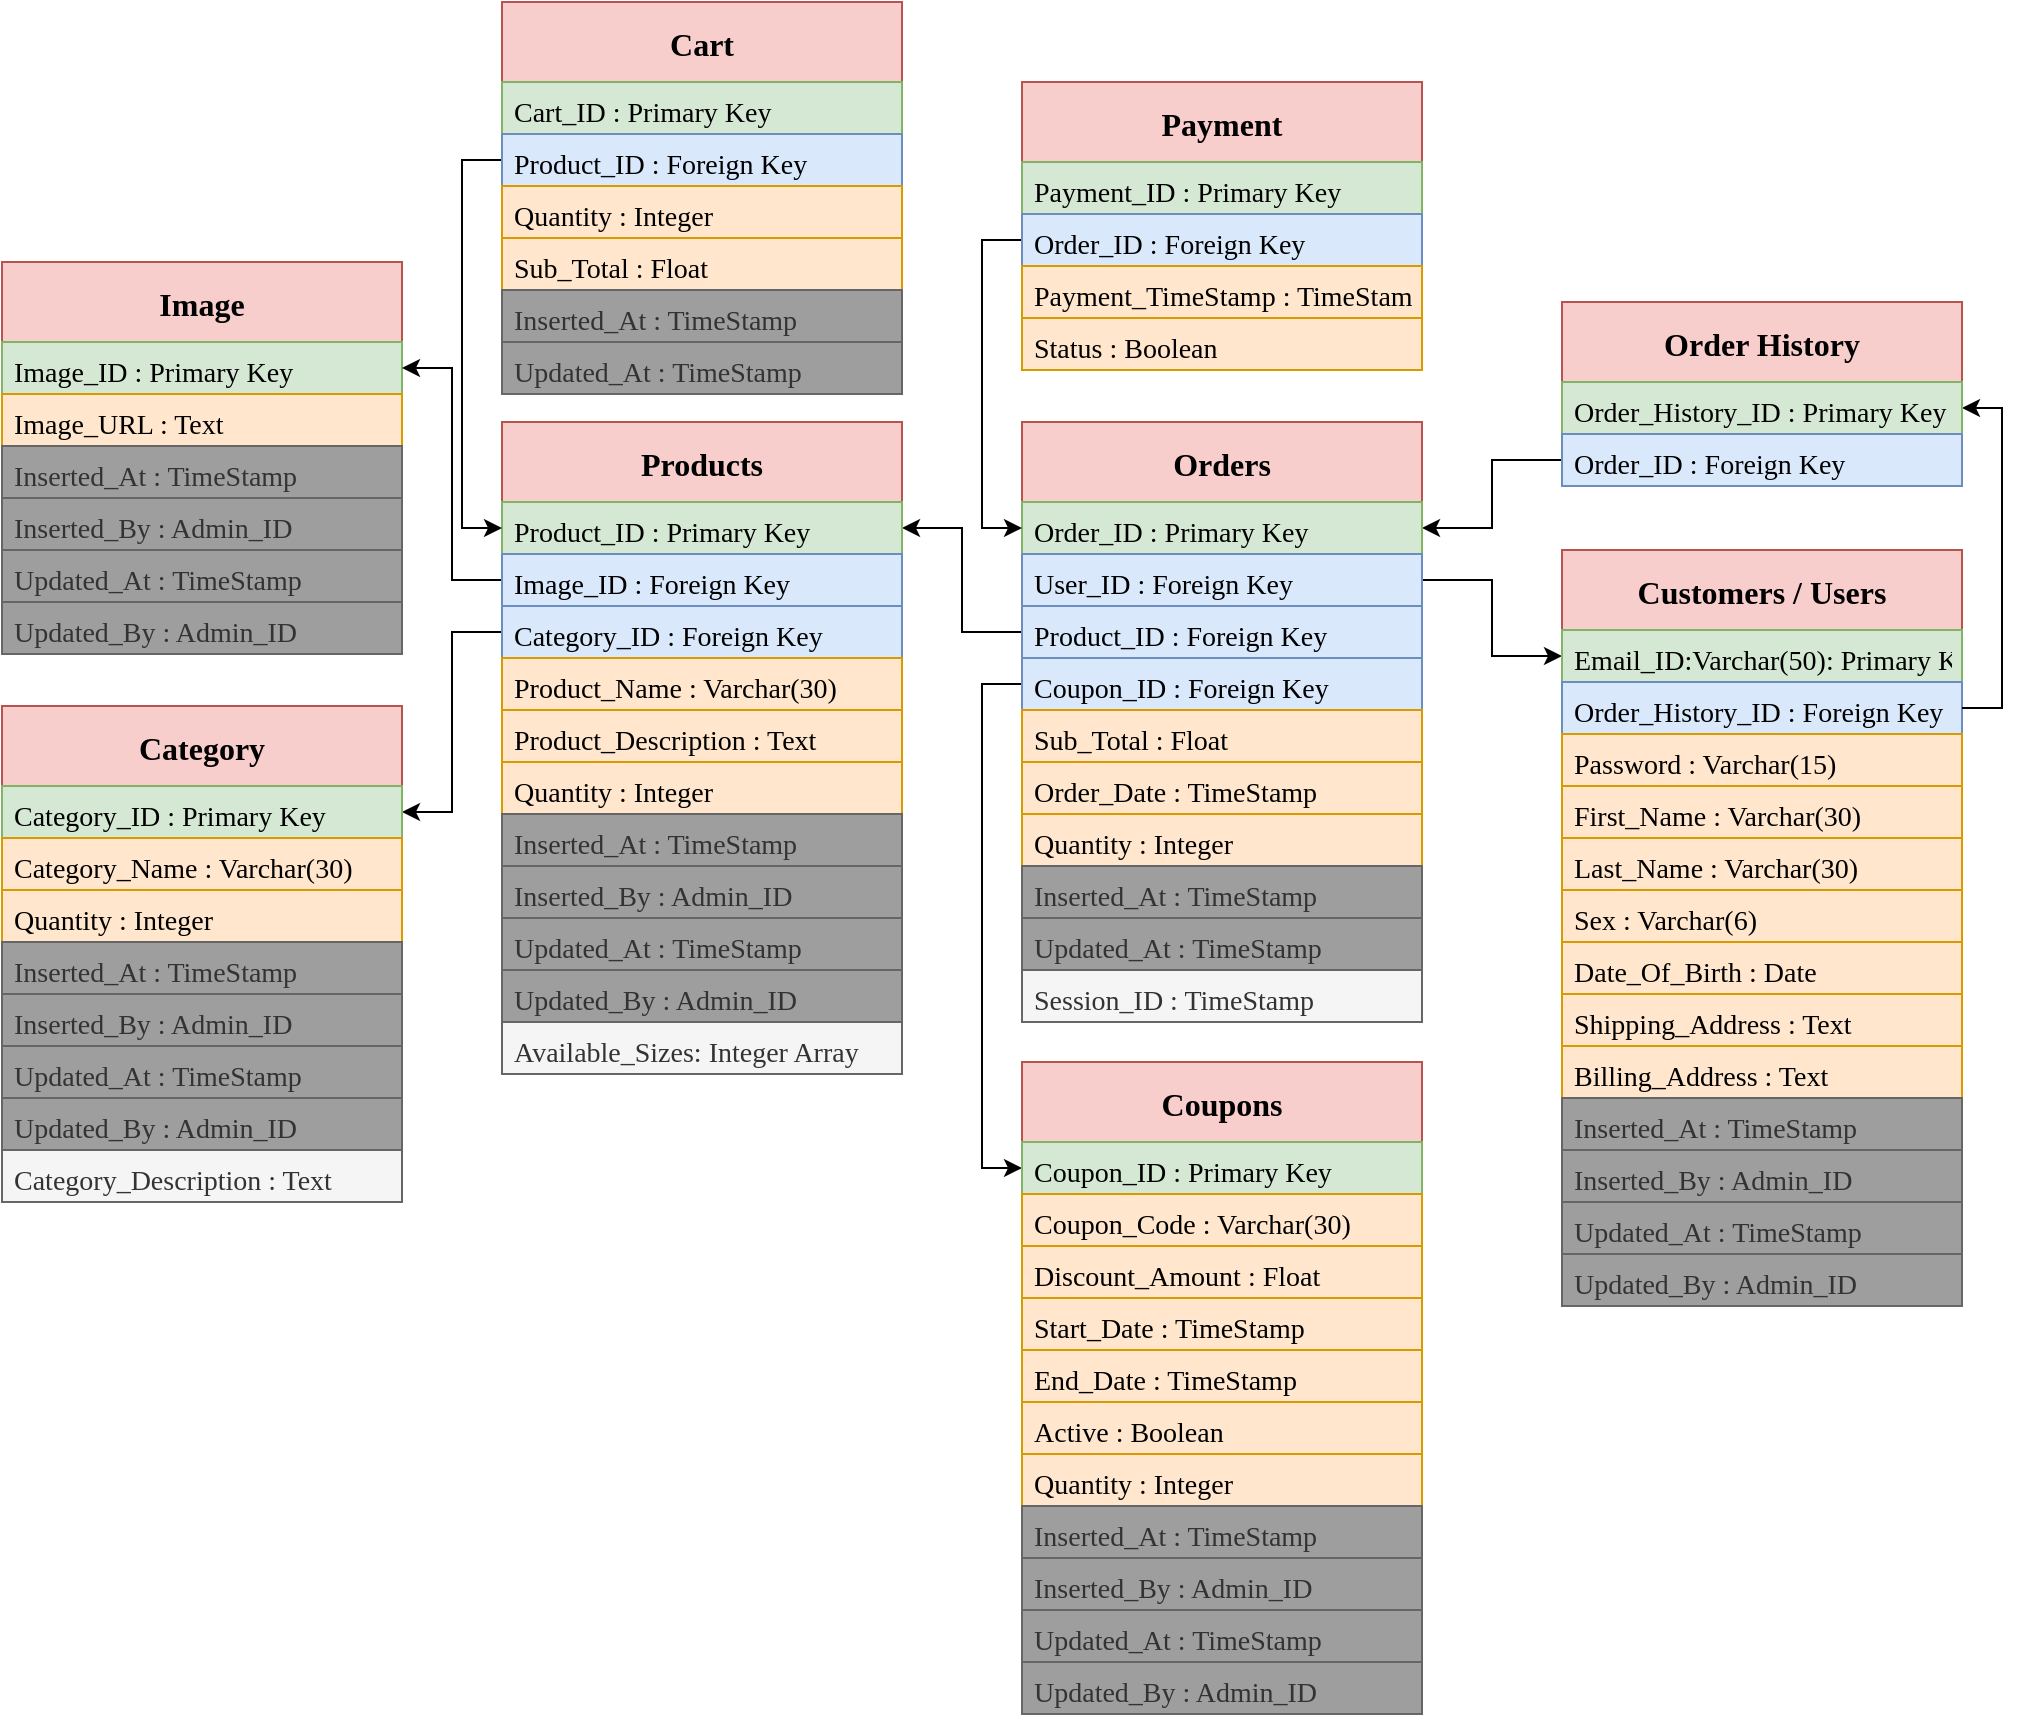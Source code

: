 <mxfile version="13.7.7" type="device"><diagram name="Page-1" id="efa7a0a1-bf9b-a30e-e6df-94a7791c09e9"><mxGraphModel dx="1882" dy="1780" grid="1" gridSize="10" guides="1" tooltips="1" connect="1" arrows="1" fold="1" page="1" pageScale="1" pageWidth="826" pageHeight="1169" background="#ffffff" math="0" shadow="0"><root><mxCell id="0"/><mxCell id="1" parent="0"/><mxCell id="EesAzUCadQqK3OozCA0L-252" style="edgeStyle=orthogonalEdgeStyle;rounded=0;orthogonalLoop=1;jettySize=auto;html=1;exitX=0;exitY=0.5;exitDx=0;exitDy=0;fontFamily=Times New Roman;fontSize=14;" edge="1" parent="1" source="EesAzUCadQqK3OozCA0L-122" target="EesAzUCadQqK3OozCA0L-145"><mxGeometry relative="1" as="geometry"/></mxCell><mxCell id="EesAzUCadQqK3OozCA0L-144" value="Category" style="swimlane;fontStyle=1;childLayout=stackLayout;horizontal=1;startSize=40;fillColor=#f8cecc;horizontalStack=0;resizeParent=1;resizeParentMax=0;resizeLast=0;collapsible=1;marginBottom=0;strokeColor=#b85450;fontFamily=Comic Sans MS;fontSize=16;" vertex="1" parent="1"><mxGeometry x="-440" y="-678" width="200" height="248" as="geometry"><mxRectangle x="-440" y="-678" width="90" height="26" as="alternateBounds"/></mxGeometry></mxCell><mxCell id="EesAzUCadQqK3OozCA0L-145" value="Category_ID : Primary Key " style="text;strokeColor=#82b366;fillColor=#d5e8d4;align=left;verticalAlign=top;spacingLeft=4;spacingRight=4;overflow=hidden;rotatable=0;points=[[0,0.5],[1,0.5]];portConstraint=eastwest;fontSize=14;fontFamily=Times New Roman;" vertex="1" parent="EesAzUCadQqK3OozCA0L-144"><mxGeometry y="40" width="200" height="26" as="geometry"/></mxCell><mxCell id="EesAzUCadQqK3OozCA0L-148" value="Category_Name : Varchar(30) " style="text;strokeColor=#d79b00;fillColor=#ffe6cc;align=left;verticalAlign=top;spacingLeft=4;spacingRight=4;overflow=hidden;rotatable=0;points=[[0,0.5],[1,0.5]];portConstraint=eastwest;fontSize=14;fontFamily=Times New Roman;" vertex="1" parent="EesAzUCadQqK3OozCA0L-144"><mxGeometry y="66" width="200" height="26" as="geometry"/></mxCell><mxCell id="EesAzUCadQqK3OozCA0L-150" value="Quantity : Integer" style="text;strokeColor=#d79b00;fillColor=#ffe6cc;align=left;verticalAlign=top;spacingLeft=4;spacingRight=4;overflow=hidden;rotatable=0;points=[[0,0.5],[1,0.5]];portConstraint=eastwest;fontSize=14;fontFamily=Times New Roman;" vertex="1" parent="EesAzUCadQqK3OozCA0L-144"><mxGeometry y="92" width="200" height="26" as="geometry"/></mxCell><mxCell id="EesAzUCadQqK3OozCA0L-152" value="Inserted_At : TimeStamp" style="text;strokeColor=#666666;align=left;verticalAlign=top;spacingLeft=4;spacingRight=4;overflow=hidden;rotatable=0;points=[[0,0.5],[1,0.5]];portConstraint=eastwest;fontSize=14;fontFamily=Times New Roman;fontColor=#333333;fillColor=#9E9E9E;" vertex="1" parent="EesAzUCadQqK3OozCA0L-144"><mxGeometry y="118" width="200" height="26" as="geometry"/></mxCell><mxCell id="EesAzUCadQqK3OozCA0L-153" value="Inserted_By : Admin_ID" style="text;strokeColor=#666666;align=left;verticalAlign=top;spacingLeft=4;spacingRight=4;overflow=hidden;rotatable=0;points=[[0,0.5],[1,0.5]];portConstraint=eastwest;fontSize=14;fontFamily=Times New Roman;fontColor=#333333;fillColor=#9E9E9E;" vertex="1" parent="EesAzUCadQqK3OozCA0L-144"><mxGeometry y="144" width="200" height="26" as="geometry"/></mxCell><mxCell id="EesAzUCadQqK3OozCA0L-154" value="Updated_At : TimeStamp" style="text;align=left;verticalAlign=top;spacingLeft=4;spacingRight=4;overflow=hidden;rotatable=0;points=[[0,0.5],[1,0.5]];portConstraint=eastwest;fontSize=14;fontFamily=Times New Roman;strokeColor=#666666;fontColor=#333333;fillColor=#9E9E9E;" vertex="1" parent="EesAzUCadQqK3OozCA0L-144"><mxGeometry y="170" width="200" height="26" as="geometry"/></mxCell><mxCell id="EesAzUCadQqK3OozCA0L-155" value="Updated_By : Admin_ID" style="text;strokeColor=#666666;align=left;verticalAlign=top;spacingLeft=4;spacingRight=4;overflow=hidden;rotatable=0;points=[[0,0.5],[1,0.5]];portConstraint=eastwest;fontSize=14;fontFamily=Times New Roman;fontColor=#333333;fillColor=#9E9E9E;" vertex="1" parent="EesAzUCadQqK3OozCA0L-144"><mxGeometry y="196" width="200" height="26" as="geometry"/></mxCell><mxCell id="EesAzUCadQqK3OozCA0L-149" value="Category_Description : Text" style="text;strokeColor=#666666;align=left;verticalAlign=top;spacingLeft=4;spacingRight=4;overflow=hidden;rotatable=0;points=[[0,0.5],[1,0.5]];portConstraint=eastwest;fontSize=14;fontFamily=Times New Roman;fontColor=#333333;fillColor=#F5F5F5;" vertex="1" parent="EesAzUCadQqK3OozCA0L-144"><mxGeometry y="222" width="200" height="26" as="geometry"/></mxCell><mxCell id="EesAzUCadQqK3OozCA0L-239" value="Image" style="swimlane;fontStyle=1;childLayout=stackLayout;horizontal=1;startSize=40;fillColor=#f8cecc;horizontalStack=0;resizeParent=1;resizeParentMax=0;resizeLast=0;collapsible=1;marginBottom=0;strokeColor=#b85450;fontFamily=Comic Sans MS;fontSize=16;" vertex="1" parent="1"><mxGeometry x="-440" y="-900" width="200" height="196" as="geometry"><mxRectangle x="-440" y="-900" width="90" height="26" as="alternateBounds"/></mxGeometry></mxCell><mxCell id="EesAzUCadQqK3OozCA0L-240" value="Image_ID : Primary Key " style="text;strokeColor=#82b366;fillColor=#d5e8d4;align=left;verticalAlign=top;spacingLeft=4;spacingRight=4;overflow=hidden;rotatable=0;points=[[0,0.5],[1,0.5]];portConstraint=eastwest;fontSize=14;fontFamily=Times New Roman;" vertex="1" parent="EesAzUCadQqK3OozCA0L-239"><mxGeometry y="40" width="200" height="26" as="geometry"/></mxCell><mxCell id="EesAzUCadQqK3OozCA0L-243" value="Image_URL : Text " style="text;strokeColor=#d79b00;fillColor=#ffe6cc;align=left;verticalAlign=top;spacingLeft=4;spacingRight=4;overflow=hidden;rotatable=0;points=[[0,0.5],[1,0.5]];portConstraint=eastwest;fontSize=14;fontFamily=Times New Roman;" vertex="1" parent="EesAzUCadQqK3OozCA0L-239"><mxGeometry y="66" width="200" height="26" as="geometry"/></mxCell><mxCell id="EesAzUCadQqK3OozCA0L-246" value="Inserted_At : TimeStamp" style="text;strokeColor=#666666;align=left;verticalAlign=top;spacingLeft=4;spacingRight=4;overflow=hidden;rotatable=0;points=[[0,0.5],[1,0.5]];portConstraint=eastwest;fontSize=14;fontFamily=Times New Roman;fontColor=#333333;fillColor=#9E9E9E;" vertex="1" parent="EesAzUCadQqK3OozCA0L-239"><mxGeometry y="92" width="200" height="26" as="geometry"/></mxCell><mxCell id="EesAzUCadQqK3OozCA0L-247" value="Inserted_By : Admin_ID" style="text;strokeColor=#666666;align=left;verticalAlign=top;spacingLeft=4;spacingRight=4;overflow=hidden;rotatable=0;points=[[0,0.5],[1,0.5]];portConstraint=eastwest;fontSize=14;fontFamily=Times New Roman;fontColor=#333333;fillColor=#9E9E9E;" vertex="1" parent="EesAzUCadQqK3OozCA0L-239"><mxGeometry y="118" width="200" height="26" as="geometry"/></mxCell><mxCell id="EesAzUCadQqK3OozCA0L-248" value="Updated_At : TimeStamp" style="text;align=left;verticalAlign=top;spacingLeft=4;spacingRight=4;overflow=hidden;rotatable=0;points=[[0,0.5],[1,0.5]];portConstraint=eastwest;fontSize=14;fontFamily=Times New Roman;strokeColor=#666666;fontColor=#333333;fillColor=#9E9E9E;" vertex="1" parent="EesAzUCadQqK3OozCA0L-239"><mxGeometry y="144" width="200" height="26" as="geometry"/></mxCell><mxCell id="EesAzUCadQqK3OozCA0L-249" value="Updated_By : Admin_ID" style="text;strokeColor=#666666;align=left;verticalAlign=top;spacingLeft=4;spacingRight=4;overflow=hidden;rotatable=0;points=[[0,0.5],[1,0.5]];portConstraint=eastwest;fontSize=14;fontFamily=Times New Roman;fontColor=#333333;fillColor=#9E9E9E;" vertex="1" parent="EesAzUCadQqK3OozCA0L-239"><mxGeometry y="170" width="200" height="26" as="geometry"/></mxCell><mxCell id="EesAzUCadQqK3OozCA0L-253" style="edgeStyle=orthogonalEdgeStyle;rounded=0;orthogonalLoop=1;jettySize=auto;html=1;exitX=0;exitY=0.5;exitDx=0;exitDy=0;fontFamily=Times New Roman;fontSize=14;" edge="1" parent="1" source="EesAzUCadQqK3OozCA0L-126" target="EesAzUCadQqK3OozCA0L-240"><mxGeometry relative="1" as="geometry"/></mxCell><mxCell id="EesAzUCadQqK3OozCA0L-254" style="edgeStyle=orthogonalEdgeStyle;rounded=0;orthogonalLoop=1;jettySize=auto;html=1;exitX=0;exitY=0.5;exitDx=0;exitDy=0;fontFamily=Times New Roman;fontSize=14;" edge="1" parent="1" source="EesAzUCadQqK3OozCA0L-195" target="EesAzUCadQqK3OozCA0L-120"><mxGeometry relative="1" as="geometry"/></mxCell><mxCell id="EesAzUCadQqK3OozCA0L-255" style="edgeStyle=orthogonalEdgeStyle;rounded=0;orthogonalLoop=1;jettySize=auto;html=1;exitX=1;exitY=0.5;exitDx=0;exitDy=0;entryX=0;entryY=0.5;entryDx=0;entryDy=0;fontFamily=Times New Roman;fontSize=14;" edge="1" parent="1" source="EesAzUCadQqK3OozCA0L-185" target="EesAzUCadQqK3OozCA0L-223"><mxGeometry relative="1" as="geometry"/></mxCell><mxCell id="EesAzUCadQqK3OozCA0L-256" style="edgeStyle=orthogonalEdgeStyle;rounded=0;orthogonalLoop=1;jettySize=auto;html=1;exitX=0;exitY=0.5;exitDx=0;exitDy=0;fontFamily=Times New Roman;fontSize=14;" edge="1" parent="1" source="EesAzUCadQqK3OozCA0L-199" target="EesAzUCadQqK3OozCA0L-184"><mxGeometry relative="1" as="geometry"/></mxCell><mxCell id="EesAzUCadQqK3OozCA0L-210" value="Customers / Users" style="swimlane;fontStyle=1;childLayout=stackLayout;horizontal=1;startSize=40;fillColor=#f8cecc;horizontalStack=0;resizeParent=1;resizeParentMax=0;resizeLast=0;collapsible=1;marginBottom=0;strokeColor=#b85450;fontFamily=Comic Sans MS;fontSize=16;" vertex="1" parent="1"><mxGeometry x="340" y="-756" width="200" height="378" as="geometry"><mxRectangle x="390" y="-90" width="90" height="26" as="alternateBounds"/></mxGeometry></mxCell><mxCell id="EesAzUCadQqK3OozCA0L-223" value="Email_ID:Varchar(50): Primary Key " style="text;strokeColor=#82b366;fillColor=#d5e8d4;align=left;verticalAlign=top;spacingLeft=4;spacingRight=4;overflow=hidden;rotatable=0;points=[[0,0.5],[1,0.5]];portConstraint=eastwest;fontSize=14;fontFamily=Times New Roman;" vertex="1" parent="EesAzUCadQqK3OozCA0L-210"><mxGeometry y="40" width="200" height="26" as="geometry"/></mxCell><mxCell id="EesAzUCadQqK3OozCA0L-212" value="Order_History_ID : Foreign Key" style="text;strokeColor=#6c8ebf;fillColor=#dae8fc;align=left;verticalAlign=top;spacingLeft=4;spacingRight=4;overflow=hidden;rotatable=0;points=[[0,0.5],[1,0.5]];portConstraint=eastwest;fontSize=14;fontFamily=Times New Roman;" vertex="1" parent="EesAzUCadQqK3OozCA0L-210"><mxGeometry y="66" width="200" height="26" as="geometry"/></mxCell><mxCell id="EesAzUCadQqK3OozCA0L-214" value="Password : Varchar(15) " style="text;strokeColor=#d79b00;fillColor=#ffe6cc;align=left;verticalAlign=top;spacingLeft=4;spacingRight=4;overflow=hidden;rotatable=0;points=[[0,0.5],[1,0.5]];portConstraint=eastwest;fontSize=14;fontFamily=Times New Roman;" vertex="1" parent="EesAzUCadQqK3OozCA0L-210"><mxGeometry y="92" width="200" height="26" as="geometry"/></mxCell><mxCell id="EesAzUCadQqK3OozCA0L-226" value="First_Name : Varchar(30) " style="text;strokeColor=#d79b00;fillColor=#ffe6cc;align=left;verticalAlign=top;spacingLeft=4;spacingRight=4;overflow=hidden;rotatable=0;points=[[0,0.5],[1,0.5]];portConstraint=eastwest;fontSize=14;fontFamily=Times New Roman;" vertex="1" parent="EesAzUCadQqK3OozCA0L-210"><mxGeometry y="118" width="200" height="26" as="geometry"/></mxCell><mxCell id="EesAzUCadQqK3OozCA0L-222" value="Last_Name : Varchar(30) " style="text;strokeColor=#d79b00;fillColor=#ffe6cc;align=left;verticalAlign=top;spacingLeft=4;spacingRight=4;overflow=hidden;rotatable=0;points=[[0,0.5],[1,0.5]];portConstraint=eastwest;fontSize=14;fontFamily=Times New Roman;" vertex="1" parent="EesAzUCadQqK3OozCA0L-210"><mxGeometry y="144" width="200" height="26" as="geometry"/></mxCell><mxCell id="EesAzUCadQqK3OozCA0L-215" value="Sex : Varchar(6)" style="text;strokeColor=#d79b00;fillColor=#ffe6cc;align=left;verticalAlign=top;spacingLeft=4;spacingRight=4;overflow=hidden;rotatable=0;points=[[0,0.5],[1,0.5]];portConstraint=eastwest;fontSize=14;fontFamily=Times New Roman;" vertex="1" parent="EesAzUCadQqK3OozCA0L-210"><mxGeometry y="170" width="200" height="26" as="geometry"/></mxCell><mxCell id="EesAzUCadQqK3OozCA0L-216" value="Date_Of_Birth : Date" style="text;strokeColor=#d79b00;fillColor=#ffe6cc;align=left;verticalAlign=top;spacingLeft=4;spacingRight=4;overflow=hidden;rotatable=0;points=[[0,0.5],[1,0.5]];portConstraint=eastwest;fontSize=14;fontFamily=Times New Roman;" vertex="1" parent="EesAzUCadQqK3OozCA0L-210"><mxGeometry y="196" width="200" height="26" as="geometry"/></mxCell><mxCell id="EesAzUCadQqK3OozCA0L-224" value="Shipping_Address : Text" style="text;strokeColor=#d79b00;fillColor=#ffe6cc;align=left;verticalAlign=top;spacingLeft=4;spacingRight=4;overflow=hidden;rotatable=0;points=[[0,0.5],[1,0.5]];portConstraint=eastwest;fontSize=14;fontFamily=Times New Roman;" vertex="1" parent="EesAzUCadQqK3OozCA0L-210"><mxGeometry y="222" width="200" height="26" as="geometry"/></mxCell><mxCell id="EesAzUCadQqK3OozCA0L-225" value="Billing_Address : Text" style="text;strokeColor=#d79b00;fillColor=#ffe6cc;align=left;verticalAlign=top;spacingLeft=4;spacingRight=4;overflow=hidden;rotatable=0;points=[[0,0.5],[1,0.5]];portConstraint=eastwest;fontSize=14;fontFamily=Times New Roman;" vertex="1" parent="EesAzUCadQqK3OozCA0L-210"><mxGeometry y="248" width="200" height="26" as="geometry"/></mxCell><mxCell id="EesAzUCadQqK3OozCA0L-217" value="Inserted_At : TimeStamp" style="text;strokeColor=#666666;align=left;verticalAlign=top;spacingLeft=4;spacingRight=4;overflow=hidden;rotatable=0;points=[[0,0.5],[1,0.5]];portConstraint=eastwest;fontSize=14;fontFamily=Times New Roman;fontColor=#333333;fillColor=#9E9E9E;" vertex="1" parent="EesAzUCadQqK3OozCA0L-210"><mxGeometry y="274" width="200" height="26" as="geometry"/></mxCell><mxCell id="EesAzUCadQqK3OozCA0L-218" value="Inserted_By : Admin_ID" style="text;strokeColor=#666666;align=left;verticalAlign=top;spacingLeft=4;spacingRight=4;overflow=hidden;rotatable=0;points=[[0,0.5],[1,0.5]];portConstraint=eastwest;fontSize=14;fontFamily=Times New Roman;fontColor=#333333;fillColor=#9E9E9E;" vertex="1" parent="EesAzUCadQqK3OozCA0L-210"><mxGeometry y="300" width="200" height="26" as="geometry"/></mxCell><mxCell id="EesAzUCadQqK3OozCA0L-219" value="Updated_At : TimeStamp" style="text;align=left;verticalAlign=top;spacingLeft=4;spacingRight=4;overflow=hidden;rotatable=0;points=[[0,0.5],[1,0.5]];portConstraint=eastwest;fontSize=14;fontFamily=Times New Roman;strokeColor=#666666;fontColor=#333333;fillColor=#9E9E9E;" vertex="1" parent="EesAzUCadQqK3OozCA0L-210"><mxGeometry y="326" width="200" height="26" as="geometry"/></mxCell><mxCell id="EesAzUCadQqK3OozCA0L-220" value="Updated_By : Admin_ID" style="text;strokeColor=#666666;align=left;verticalAlign=top;spacingLeft=4;spacingRight=4;overflow=hidden;rotatable=0;points=[[0,0.5],[1,0.5]];portConstraint=eastwest;fontSize=14;fontFamily=Times New Roman;fontColor=#333333;fillColor=#9E9E9E;" vertex="1" parent="EesAzUCadQqK3OozCA0L-210"><mxGeometry y="352" width="200" height="26" as="geometry"/></mxCell><mxCell id="EesAzUCadQqK3OozCA0L-257" style="edgeStyle=orthogonalEdgeStyle;rounded=0;orthogonalLoop=1;jettySize=auto;html=1;exitX=1;exitY=0.5;exitDx=0;exitDy=0;fontFamily=Times New Roman;fontSize=14;" edge="1" parent="1" source="EesAzUCadQqK3OozCA0L-212" target="EesAzUCadQqK3OozCA0L-198"><mxGeometry relative="1" as="geometry"/></mxCell><mxCell id="EesAzUCadQqK3OozCA0L-119" value="Products" style="swimlane;fontStyle=1;childLayout=stackLayout;horizontal=1;startSize=40;fillColor=#f8cecc;horizontalStack=0;resizeParent=1;resizeParentMax=0;resizeLast=0;collapsible=1;marginBottom=0;strokeColor=#b85450;fontFamily=Comic Sans MS;fontSize=16;" vertex="1" parent="1"><mxGeometry x="-190" y="-820" width="200" height="326" as="geometry"><mxRectangle x="-190" y="-820" width="90" height="26" as="alternateBounds"/></mxGeometry></mxCell><mxCell id="EesAzUCadQqK3OozCA0L-120" value="Product_ID : Primary Key " style="text;strokeColor=#82b366;fillColor=#d5e8d4;align=left;verticalAlign=top;spacingLeft=4;spacingRight=4;overflow=hidden;rotatable=0;points=[[0,0.5],[1,0.5]];portConstraint=eastwest;fontSize=14;fontFamily=Times New Roman;" vertex="1" parent="EesAzUCadQqK3OozCA0L-119"><mxGeometry y="40" width="200" height="26" as="geometry"/></mxCell><mxCell id="EesAzUCadQqK3OozCA0L-126" value="Image_ID : Foreign Key" style="text;strokeColor=#6c8ebf;fillColor=#dae8fc;align=left;verticalAlign=top;spacingLeft=4;spacingRight=4;overflow=hidden;rotatable=0;points=[[0,0.5],[1,0.5]];portConstraint=eastwest;fontSize=14;fontFamily=Times New Roman;" vertex="1" parent="EesAzUCadQqK3OozCA0L-119"><mxGeometry y="66" width="200" height="26" as="geometry"/></mxCell><mxCell id="EesAzUCadQqK3OozCA0L-122" value="Category_ID : Foreign Key" style="text;strokeColor=#6c8ebf;fillColor=#dae8fc;align=left;verticalAlign=top;spacingLeft=4;spacingRight=4;overflow=hidden;rotatable=0;points=[[0,0.5],[1,0.5]];portConstraint=eastwest;fontSize=14;fontFamily=Times New Roman;" vertex="1" parent="EesAzUCadQqK3OozCA0L-119"><mxGeometry y="92" width="200" height="26" as="geometry"/></mxCell><mxCell id="EesAzUCadQqK3OozCA0L-121" value="Product_Name : Varchar(30) " style="text;strokeColor=#d79b00;fillColor=#ffe6cc;align=left;verticalAlign=top;spacingLeft=4;spacingRight=4;overflow=hidden;rotatable=0;points=[[0,0.5],[1,0.5]];portConstraint=eastwest;fontSize=14;fontFamily=Times New Roman;" vertex="1" parent="EesAzUCadQqK3OozCA0L-119"><mxGeometry y="118" width="200" height="26" as="geometry"/></mxCell><mxCell id="EesAzUCadQqK3OozCA0L-123" value="Product_Description : Text" style="text;strokeColor=#d79b00;fillColor=#ffe6cc;align=left;verticalAlign=top;spacingLeft=4;spacingRight=4;overflow=hidden;rotatable=0;points=[[0,0.5],[1,0.5]];portConstraint=eastwest;fontSize=14;fontFamily=Times New Roman;" vertex="1" parent="EesAzUCadQqK3OozCA0L-119"><mxGeometry y="144" width="200" height="26" as="geometry"/></mxCell><mxCell id="EesAzUCadQqK3OozCA0L-125" value="Quantity : Integer" style="text;strokeColor=#d79b00;fillColor=#ffe6cc;align=left;verticalAlign=top;spacingLeft=4;spacingRight=4;overflow=hidden;rotatable=0;points=[[0,0.5],[1,0.5]];portConstraint=eastwest;fontSize=14;fontFamily=Times New Roman;" vertex="1" parent="EesAzUCadQqK3OozCA0L-119"><mxGeometry y="170" width="200" height="26" as="geometry"/></mxCell><mxCell id="EesAzUCadQqK3OozCA0L-127" value="Inserted_At : TimeStamp" style="text;strokeColor=#666666;align=left;verticalAlign=top;spacingLeft=4;spacingRight=4;overflow=hidden;rotatable=0;points=[[0,0.5],[1,0.5]];portConstraint=eastwest;fontSize=14;fontFamily=Times New Roman;fontColor=#333333;fillColor=#9E9E9E;" vertex="1" parent="EesAzUCadQqK3OozCA0L-119"><mxGeometry y="196" width="200" height="26" as="geometry"/></mxCell><mxCell id="EesAzUCadQqK3OozCA0L-128" value="Inserted_By : Admin_ID" style="text;strokeColor=#666666;align=left;verticalAlign=top;spacingLeft=4;spacingRight=4;overflow=hidden;rotatable=0;points=[[0,0.5],[1,0.5]];portConstraint=eastwest;fontSize=14;fontFamily=Times New Roman;fontColor=#333333;fillColor=#9E9E9E;" vertex="1" parent="EesAzUCadQqK3OozCA0L-119"><mxGeometry y="222" width="200" height="26" as="geometry"/></mxCell><mxCell id="EesAzUCadQqK3OozCA0L-129" value="Updated_At : TimeStamp" style="text;align=left;verticalAlign=top;spacingLeft=4;spacingRight=4;overflow=hidden;rotatable=0;points=[[0,0.5],[1,0.5]];portConstraint=eastwest;fontSize=14;fontFamily=Times New Roman;strokeColor=#666666;fontColor=#333333;fillColor=#9E9E9E;" vertex="1" parent="EesAzUCadQqK3OozCA0L-119"><mxGeometry y="248" width="200" height="26" as="geometry"/></mxCell><mxCell id="EesAzUCadQqK3OozCA0L-130" value="Updated_By : Admin_ID" style="text;strokeColor=#666666;align=left;verticalAlign=top;spacingLeft=4;spacingRight=4;overflow=hidden;rotatable=0;points=[[0,0.5],[1,0.5]];portConstraint=eastwest;fontSize=14;fontFamily=Times New Roman;fontColor=#333333;fillColor=#9E9E9E;" vertex="1" parent="EesAzUCadQqK3OozCA0L-119"><mxGeometry y="274" width="200" height="26" as="geometry"/></mxCell><mxCell id="EesAzUCadQqK3OozCA0L-124" value="Available_Sizes: Integer Array" style="text;strokeColor=#666666;align=left;verticalAlign=top;spacingLeft=4;spacingRight=4;overflow=hidden;rotatable=0;points=[[0,0.5],[1,0.5]];portConstraint=eastwest;fontSize=14;fontFamily=Times New Roman;fontColor=#333333;fillColor=#F5F5F5;" vertex="1" parent="EesAzUCadQqK3OozCA0L-119"><mxGeometry y="300" width="200" height="26" as="geometry"/></mxCell><mxCell id="EesAzUCadQqK3OozCA0L-197" value="Order History" style="swimlane;fontStyle=1;childLayout=stackLayout;horizontal=1;startSize=40;fillColor=#f8cecc;horizontalStack=0;resizeParent=1;resizeParentMax=0;resizeLast=0;collapsible=1;marginBottom=0;strokeColor=#b85450;fontFamily=Comic Sans MS;fontSize=16;" vertex="1" parent="1"><mxGeometry x="340" y="-880" width="200" height="92" as="geometry"><mxRectangle x="390" y="-90" width="90" height="26" as="alternateBounds"/></mxGeometry></mxCell><mxCell id="EesAzUCadQqK3OozCA0L-198" value="Order_History_ID : Primary Key " style="text;strokeColor=#82b366;fillColor=#d5e8d4;align=left;verticalAlign=top;spacingLeft=4;spacingRight=4;overflow=hidden;rotatable=0;points=[[0,0.5],[1,0.5]];portConstraint=eastwest;fontSize=14;fontFamily=Times New Roman;" vertex="1" parent="EesAzUCadQqK3OozCA0L-197"><mxGeometry y="40" width="200" height="26" as="geometry"/></mxCell><mxCell id="EesAzUCadQqK3OozCA0L-199" value="Order_ID : Foreign Key" style="text;strokeColor=#6c8ebf;fillColor=#dae8fc;align=left;verticalAlign=top;spacingLeft=4;spacingRight=4;overflow=hidden;rotatable=0;points=[[0,0.5],[1,0.5]];portConstraint=eastwest;fontSize=14;fontFamily=Times New Roman;" vertex="1" parent="EesAzUCadQqK3OozCA0L-197"><mxGeometry y="66" width="200" height="26" as="geometry"/></mxCell><mxCell id="EesAzUCadQqK3OozCA0L-261" style="edgeStyle=orthogonalEdgeStyle;rounded=0;orthogonalLoop=1;jettySize=auto;html=1;exitX=0;exitY=0.5;exitDx=0;exitDy=0;entryX=0;entryY=0.5;entryDx=0;entryDy=0;fontFamily=Times New Roman;fontSize=14;" edge="1" parent="1" source="EesAzUCadQqK3OozCA0L-186" target="EesAzUCadQqK3OozCA0L-158"><mxGeometry relative="1" as="geometry"/></mxCell><mxCell id="EesAzUCadQqK3OozCA0L-274" style="edgeStyle=orthogonalEdgeStyle;rounded=0;orthogonalLoop=1;jettySize=auto;html=1;exitX=0;exitY=0.5;exitDx=0;exitDy=0;fontFamily=Times New Roman;fontSize=14;entryX=0;entryY=0.5;entryDx=0;entryDy=0;" edge="1" parent="1" source="EesAzUCadQqK3OozCA0L-264" target="EesAzUCadQqK3OozCA0L-120"><mxGeometry relative="1" as="geometry"/></mxCell><mxCell id="EesAzUCadQqK3OozCA0L-183" value="Orders" style="swimlane;fontStyle=1;childLayout=stackLayout;horizontal=1;startSize=40;fillColor=#f8cecc;horizontalStack=0;resizeParent=1;resizeParentMax=0;resizeLast=0;collapsible=1;marginBottom=0;strokeColor=#b85450;fontFamily=Comic Sans MS;fontSize=16;" vertex="1" parent="1"><mxGeometry x="70" y="-820" width="200" height="300" as="geometry"><mxRectangle x="50" y="-810" width="90" height="26" as="alternateBounds"/></mxGeometry></mxCell><mxCell id="EesAzUCadQqK3OozCA0L-184" value="Order_ID : Primary Key " style="text;strokeColor=#82b366;fillColor=#d5e8d4;align=left;verticalAlign=top;spacingLeft=4;spacingRight=4;overflow=hidden;rotatable=0;points=[[0,0.5],[1,0.5]];portConstraint=eastwest;fontSize=14;fontFamily=Times New Roman;" vertex="1" parent="EesAzUCadQqK3OozCA0L-183"><mxGeometry y="40" width="200" height="26" as="geometry"/></mxCell><mxCell id="EesAzUCadQqK3OozCA0L-185" value="User_ID : Foreign Key" style="text;strokeColor=#6c8ebf;fillColor=#dae8fc;align=left;verticalAlign=top;spacingLeft=4;spacingRight=4;overflow=hidden;rotatable=0;points=[[0,0.5],[1,0.5]];portConstraint=eastwest;fontSize=14;fontFamily=Times New Roman;" vertex="1" parent="EesAzUCadQqK3OozCA0L-183"><mxGeometry y="66" width="200" height="26" as="geometry"/></mxCell><mxCell id="EesAzUCadQqK3OozCA0L-195" value="Product_ID : Foreign Key" style="text;strokeColor=#6c8ebf;fillColor=#dae8fc;align=left;verticalAlign=top;spacingLeft=4;spacingRight=4;overflow=hidden;rotatable=0;points=[[0,0.5],[1,0.5]];portConstraint=eastwest;fontSize=14;fontFamily=Times New Roman;" vertex="1" parent="EesAzUCadQqK3OozCA0L-183"><mxGeometry y="92" width="200" height="26" as="geometry"/></mxCell><mxCell id="EesAzUCadQqK3OozCA0L-186" value="Coupon_ID : Foreign Key" style="text;strokeColor=#6c8ebf;fillColor=#dae8fc;align=left;verticalAlign=top;spacingLeft=4;spacingRight=4;overflow=hidden;rotatable=0;points=[[0,0.5],[1,0.5]];portConstraint=eastwest;fontSize=14;fontFamily=Times New Roman;" vertex="1" parent="EesAzUCadQqK3OozCA0L-183"><mxGeometry y="118" width="200" height="26" as="geometry"/></mxCell><mxCell id="EesAzUCadQqK3OozCA0L-187" value="Sub_Total : Float " style="text;strokeColor=#d79b00;fillColor=#ffe6cc;align=left;verticalAlign=top;spacingLeft=4;spacingRight=4;overflow=hidden;rotatable=0;points=[[0,0.5],[1,0.5]];portConstraint=eastwest;fontSize=14;fontFamily=Times New Roman;" vertex="1" parent="EesAzUCadQqK3OozCA0L-183"><mxGeometry y="144" width="200" height="26" as="geometry"/></mxCell><mxCell id="EesAzUCadQqK3OozCA0L-188" value="Order_Date : TimeStamp" style="text;strokeColor=#d79b00;fillColor=#ffe6cc;align=left;verticalAlign=top;spacingLeft=4;spacingRight=4;overflow=hidden;rotatable=0;points=[[0,0.5],[1,0.5]];portConstraint=eastwest;fontSize=14;fontFamily=Times New Roman;" vertex="1" parent="EesAzUCadQqK3OozCA0L-183"><mxGeometry y="170" width="200" height="26" as="geometry"/></mxCell><mxCell id="EesAzUCadQqK3OozCA0L-189" value="Quantity : Integer" style="text;strokeColor=#d79b00;fillColor=#ffe6cc;align=left;verticalAlign=top;spacingLeft=4;spacingRight=4;overflow=hidden;rotatable=0;points=[[0,0.5],[1,0.5]];portConstraint=eastwest;fontSize=14;fontFamily=Times New Roman;" vertex="1" parent="EesAzUCadQqK3OozCA0L-183"><mxGeometry y="196" width="200" height="26" as="geometry"/></mxCell><mxCell id="EesAzUCadQqK3OozCA0L-190" value="Inserted_At : TimeStamp" style="text;strokeColor=#666666;align=left;verticalAlign=top;spacingLeft=4;spacingRight=4;overflow=hidden;rotatable=0;points=[[0,0.5],[1,0.5]];portConstraint=eastwest;fontSize=14;fontFamily=Times New Roman;fontColor=#333333;fillColor=#9E9E9E;" vertex="1" parent="EesAzUCadQqK3OozCA0L-183"><mxGeometry y="222" width="200" height="26" as="geometry"/></mxCell><mxCell id="EesAzUCadQqK3OozCA0L-192" value="Updated_At : TimeStamp" style="text;align=left;verticalAlign=top;spacingLeft=4;spacingRight=4;overflow=hidden;rotatable=0;points=[[0,0.5],[1,0.5]];portConstraint=eastwest;fontSize=14;fontFamily=Times New Roman;strokeColor=#666666;fontColor=#333333;fillColor=#9E9E9E;" vertex="1" parent="EesAzUCadQqK3OozCA0L-183"><mxGeometry y="248" width="200" height="26" as="geometry"/></mxCell><mxCell id="EesAzUCadQqK3OozCA0L-194" value="Session_ID : TimeStamp" style="text;strokeColor=#666666;align=left;verticalAlign=top;spacingLeft=4;spacingRight=4;overflow=hidden;rotatable=0;points=[[0,0.5],[1,0.5]];portConstraint=eastwest;fontSize=14;fontFamily=Times New Roman;fontColor=#333333;fillColor=#F5F5F5;" vertex="1" parent="EesAzUCadQqK3OozCA0L-183"><mxGeometry y="274" width="200" height="26" as="geometry"/></mxCell><mxCell id="EesAzUCadQqK3OozCA0L-259" style="edgeStyle=orthogonalEdgeStyle;rounded=0;orthogonalLoop=1;jettySize=auto;html=1;exitX=1;exitY=0.5;exitDx=0;exitDy=0;fontFamily=Times New Roman;fontSize=14;" edge="1" parent="EesAzUCadQqK3OozCA0L-183" source="EesAzUCadQqK3OozCA0L-186" target="EesAzUCadQqK3OozCA0L-186"><mxGeometry relative="1" as="geometry"/></mxCell><mxCell id="EesAzUCadQqK3OozCA0L-275" style="edgeStyle=orthogonalEdgeStyle;rounded=0;orthogonalLoop=1;jettySize=auto;html=1;exitX=0;exitY=0.5;exitDx=0;exitDy=0;fontFamily=Times New Roman;fontSize=14;entryX=0;entryY=0.5;entryDx=0;entryDy=0;" edge="1" parent="1" source="EesAzUCadQqK3OozCA0L-229" target="EesAzUCadQqK3OozCA0L-184"><mxGeometry relative="1" as="geometry"/></mxCell><mxCell id="EesAzUCadQqK3OozCA0L-227" value="Payment" style="swimlane;fontStyle=1;childLayout=stackLayout;horizontal=1;startSize=40;fillColor=#f8cecc;horizontalStack=0;resizeParent=1;resizeParentMax=0;resizeLast=0;collapsible=1;marginBottom=0;strokeColor=#b85450;fontFamily=Comic Sans MS;fontSize=16;" vertex="1" parent="1"><mxGeometry x="70" y="-990" width="200" height="144" as="geometry"><mxRectangle x="50" y="-996" width="90" height="26" as="alternateBounds"/></mxGeometry></mxCell><mxCell id="EesAzUCadQqK3OozCA0L-228" value="Payment_ID : Primary Key " style="text;strokeColor=#82b366;fillColor=#d5e8d4;align=left;verticalAlign=top;spacingLeft=4;spacingRight=4;overflow=hidden;rotatable=0;points=[[0,0.5],[1,0.5]];portConstraint=eastwest;fontSize=14;fontFamily=Times New Roman;" vertex="1" parent="EesAzUCadQqK3OozCA0L-227"><mxGeometry y="40" width="200" height="26" as="geometry"/></mxCell><mxCell id="EesAzUCadQqK3OozCA0L-229" value="Order_ID : Foreign Key" style="text;strokeColor=#6c8ebf;fillColor=#dae8fc;align=left;verticalAlign=top;spacingLeft=4;spacingRight=4;overflow=hidden;rotatable=0;points=[[0,0.5],[1,0.5]];portConstraint=eastwest;fontSize=14;fontFamily=Times New Roman;" vertex="1" parent="EesAzUCadQqK3OozCA0L-227"><mxGeometry y="66" width="200" height="26" as="geometry"/></mxCell><mxCell id="EesAzUCadQqK3OozCA0L-231" value="Payment_TimeStamp : TimeStamp " style="text;strokeColor=#d79b00;fillColor=#ffe6cc;align=left;verticalAlign=top;spacingLeft=4;spacingRight=4;overflow=hidden;rotatable=0;points=[[0,0.5],[1,0.5]];portConstraint=eastwest;fontSize=14;fontFamily=Times New Roman;" vertex="1" parent="EesAzUCadQqK3OozCA0L-227"><mxGeometry y="92" width="200" height="26" as="geometry"/></mxCell><mxCell id="EesAzUCadQqK3OozCA0L-232" value="Status : Boolean" style="text;strokeColor=#d79b00;fillColor=#ffe6cc;align=left;verticalAlign=top;spacingLeft=4;spacingRight=4;overflow=hidden;rotatable=0;points=[[0,0.5],[1,0.5]];portConstraint=eastwest;fontSize=14;fontFamily=Times New Roman;" vertex="1" parent="EesAzUCadQqK3OozCA0L-227"><mxGeometry y="118" width="200" height="26" as="geometry"/></mxCell><mxCell id="EesAzUCadQqK3OozCA0L-262" value="Cart" style="swimlane;fontStyle=1;childLayout=stackLayout;horizontal=1;startSize=40;fillColor=#f8cecc;horizontalStack=0;resizeParent=1;resizeParentMax=0;resizeLast=0;collapsible=1;marginBottom=0;strokeColor=#b85450;fontFamily=Comic Sans MS;fontSize=16;" vertex="1" parent="1"><mxGeometry x="-190" y="-1030" width="200" height="196" as="geometry"><mxRectangle x="390" y="-90" width="90" height="26" as="alternateBounds"/></mxGeometry></mxCell><mxCell id="EesAzUCadQqK3OozCA0L-263" value="Cart_ID : Primary Key " style="text;strokeColor=#82b366;fillColor=#d5e8d4;align=left;verticalAlign=top;spacingLeft=4;spacingRight=4;overflow=hidden;rotatable=0;points=[[0,0.5],[1,0.5]];portConstraint=eastwest;fontSize=14;fontFamily=Times New Roman;" vertex="1" parent="EesAzUCadQqK3OozCA0L-262"><mxGeometry y="40" width="200" height="26" as="geometry"/></mxCell><mxCell id="EesAzUCadQqK3OozCA0L-264" value="Product_ID : Foreign Key" style="text;strokeColor=#6c8ebf;fillColor=#dae8fc;align=left;verticalAlign=top;spacingLeft=4;spacingRight=4;overflow=hidden;rotatable=0;points=[[0,0.5],[1,0.5]];portConstraint=eastwest;fontSize=14;fontFamily=Times New Roman;" vertex="1" parent="EesAzUCadQqK3OozCA0L-262"><mxGeometry y="66" width="200" height="26" as="geometry"/></mxCell><mxCell id="EesAzUCadQqK3OozCA0L-268" value="Quantity : Integer" style="text;strokeColor=#d79b00;fillColor=#ffe6cc;align=left;verticalAlign=top;spacingLeft=4;spacingRight=4;overflow=hidden;rotatable=0;points=[[0,0.5],[1,0.5]];portConstraint=eastwest;fontSize=14;fontFamily=Times New Roman;" vertex="1" parent="EesAzUCadQqK3OozCA0L-262"><mxGeometry y="92" width="200" height="26" as="geometry"/></mxCell><mxCell id="EesAzUCadQqK3OozCA0L-266" value="Sub_Total : Float " style="text;strokeColor=#d79b00;fillColor=#ffe6cc;align=left;verticalAlign=top;spacingLeft=4;spacingRight=4;overflow=hidden;rotatable=0;points=[[0,0.5],[1,0.5]];portConstraint=eastwest;fontSize=14;fontFamily=Times New Roman;" vertex="1" parent="EesAzUCadQqK3OozCA0L-262"><mxGeometry y="118" width="200" height="26" as="geometry"/></mxCell><mxCell id="EesAzUCadQqK3OozCA0L-269" value="Inserted_At : TimeStamp" style="text;strokeColor=#666666;align=left;verticalAlign=top;spacingLeft=4;spacingRight=4;overflow=hidden;rotatable=0;points=[[0,0.5],[1,0.5]];portConstraint=eastwest;fontSize=14;fontFamily=Times New Roman;fontColor=#333333;fillColor=#9E9E9E;" vertex="1" parent="EesAzUCadQqK3OozCA0L-262"><mxGeometry y="144" width="200" height="26" as="geometry"/></mxCell><mxCell id="EesAzUCadQqK3OozCA0L-271" value="Updated_At : TimeStamp" style="text;align=left;verticalAlign=top;spacingLeft=4;spacingRight=4;overflow=hidden;rotatable=0;points=[[0,0.5],[1,0.5]];portConstraint=eastwest;fontSize=14;fontFamily=Times New Roman;strokeColor=#666666;fontColor=#333333;fillColor=#9E9E9E;" vertex="1" parent="EesAzUCadQqK3OozCA0L-262"><mxGeometry y="170" width="200" height="26" as="geometry"/></mxCell><mxCell id="EesAzUCadQqK3OozCA0L-157" value="Coupons" style="swimlane;fontStyle=1;childLayout=stackLayout;horizontal=1;startSize=40;fillColor=#f8cecc;horizontalStack=0;resizeParent=1;resizeParentMax=0;resizeLast=0;collapsible=1;marginBottom=0;strokeColor=#b85450;fontFamily=Comic Sans MS;fontSize=16;" vertex="1" parent="1"><mxGeometry x="70" y="-500" width="200" height="326" as="geometry"><mxRectangle x="390" y="-90" width="90" height="26" as="alternateBounds"/></mxGeometry></mxCell><mxCell id="EesAzUCadQqK3OozCA0L-158" value="Coupon_ID : Primary Key " style="text;strokeColor=#82b366;fillColor=#d5e8d4;align=left;verticalAlign=top;spacingLeft=4;spacingRight=4;overflow=hidden;rotatable=0;points=[[0,0.5],[1,0.5]];portConstraint=eastwest;fontSize=14;fontFamily=Times New Roman;" vertex="1" parent="EesAzUCadQqK3OozCA0L-157"><mxGeometry y="40" width="200" height="26" as="geometry"/></mxCell><mxCell id="EesAzUCadQqK3OozCA0L-161" value="Coupon_Code : Varchar(30) " style="text;strokeColor=#d79b00;fillColor=#ffe6cc;align=left;verticalAlign=top;spacingLeft=4;spacingRight=4;overflow=hidden;rotatable=0;points=[[0,0.5],[1,0.5]];portConstraint=eastwest;fontSize=14;fontFamily=Times New Roman;" vertex="1" parent="EesAzUCadQqK3OozCA0L-157"><mxGeometry y="66" width="200" height="26" as="geometry"/></mxCell><mxCell id="EesAzUCadQqK3OozCA0L-160" value="Discount_Amount : Float" style="text;strokeColor=#d79b00;fillColor=#ffe6cc;align=left;verticalAlign=top;spacingLeft=4;spacingRight=4;overflow=hidden;rotatable=0;points=[[0,0.5],[1,0.5]];portConstraint=eastwest;fontSize=14;fontFamily=Times New Roman;" vertex="1" parent="EesAzUCadQqK3OozCA0L-157"><mxGeometry y="92" width="200" height="26" as="geometry"/></mxCell><mxCell id="EesAzUCadQqK3OozCA0L-162" value="Start_Date : TimeStamp" style="text;strokeColor=#d79b00;fillColor=#ffe6cc;align=left;verticalAlign=top;spacingLeft=4;spacingRight=4;overflow=hidden;rotatable=0;points=[[0,0.5],[1,0.5]];portConstraint=eastwest;fontSize=14;fontFamily=Times New Roman;" vertex="1" parent="EesAzUCadQqK3OozCA0L-157"><mxGeometry y="118" width="200" height="26" as="geometry"/></mxCell><mxCell id="EesAzUCadQqK3OozCA0L-163" value="End_Date : TimeStamp" style="text;strokeColor=#d79b00;fillColor=#ffe6cc;align=left;verticalAlign=top;spacingLeft=4;spacingRight=4;overflow=hidden;rotatable=0;points=[[0,0.5],[1,0.5]];portConstraint=eastwest;fontSize=14;fontFamily=Times New Roman;" vertex="1" parent="EesAzUCadQqK3OozCA0L-157"><mxGeometry y="144" width="200" height="26" as="geometry"/></mxCell><mxCell id="EesAzUCadQqK3OozCA0L-169" value="Active : Boolean" style="text;strokeColor=#d79b00;fillColor=#ffe6cc;align=left;verticalAlign=top;spacingLeft=4;spacingRight=4;overflow=hidden;rotatable=0;points=[[0,0.5],[1,0.5]];portConstraint=eastwest;fontSize=14;fontFamily=Times New Roman;" vertex="1" parent="EesAzUCadQqK3OozCA0L-157"><mxGeometry y="170" width="200" height="26" as="geometry"/></mxCell><mxCell id="EesAzUCadQqK3OozCA0L-170" value="Quantity : Integer" style="text;strokeColor=#d79b00;fillColor=#ffe6cc;align=left;verticalAlign=top;spacingLeft=4;spacingRight=4;overflow=hidden;rotatable=0;points=[[0,0.5],[1,0.5]];portConstraint=eastwest;fontSize=14;fontFamily=Times New Roman;" vertex="1" parent="EesAzUCadQqK3OozCA0L-157"><mxGeometry y="196" width="200" height="26" as="geometry"/></mxCell><mxCell id="EesAzUCadQqK3OozCA0L-164" value="Inserted_At : TimeStamp" style="text;strokeColor=#666666;align=left;verticalAlign=top;spacingLeft=4;spacingRight=4;overflow=hidden;rotatable=0;points=[[0,0.5],[1,0.5]];portConstraint=eastwest;fontSize=14;fontFamily=Times New Roman;fontColor=#333333;fillColor=#9E9E9E;" vertex="1" parent="EesAzUCadQqK3OozCA0L-157"><mxGeometry y="222" width="200" height="26" as="geometry"/></mxCell><mxCell id="EesAzUCadQqK3OozCA0L-165" value="Inserted_By : Admin_ID" style="text;strokeColor=#666666;align=left;verticalAlign=top;spacingLeft=4;spacingRight=4;overflow=hidden;rotatable=0;points=[[0,0.5],[1,0.5]];portConstraint=eastwest;fontSize=14;fontFamily=Times New Roman;fontColor=#333333;fillColor=#9E9E9E;" vertex="1" parent="EesAzUCadQqK3OozCA0L-157"><mxGeometry y="248" width="200" height="26" as="geometry"/></mxCell><mxCell id="EesAzUCadQqK3OozCA0L-166" value="Updated_At : TimeStamp" style="text;align=left;verticalAlign=top;spacingLeft=4;spacingRight=4;overflow=hidden;rotatable=0;points=[[0,0.5],[1,0.5]];portConstraint=eastwest;fontSize=14;fontFamily=Times New Roman;strokeColor=#666666;fontColor=#333333;fillColor=#9E9E9E;" vertex="1" parent="EesAzUCadQqK3OozCA0L-157"><mxGeometry y="274" width="200" height="26" as="geometry"/></mxCell><mxCell id="EesAzUCadQqK3OozCA0L-167" value="Updated_By : Admin_ID" style="text;strokeColor=#666666;align=left;verticalAlign=top;spacingLeft=4;spacingRight=4;overflow=hidden;rotatable=0;points=[[0,0.5],[1,0.5]];portConstraint=eastwest;fontSize=14;fontFamily=Times New Roman;fontColor=#333333;fillColor=#9E9E9E;" vertex="1" parent="EesAzUCadQqK3OozCA0L-157"><mxGeometry y="300" width="200" height="26" as="geometry"/></mxCell></root></mxGraphModel></diagram></mxfile>